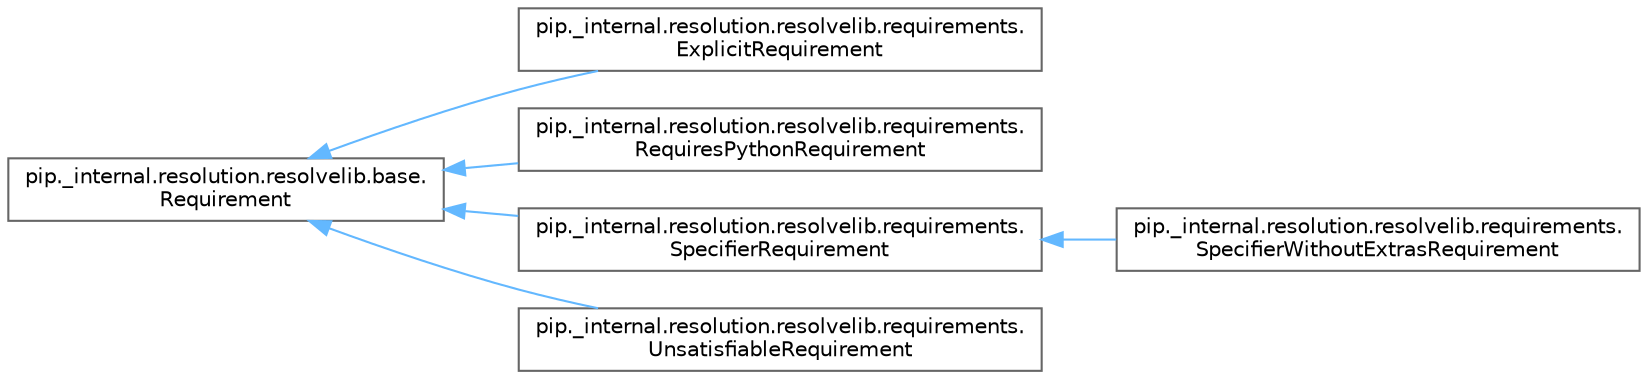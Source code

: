 digraph "Graphical Class Hierarchy"
{
 // LATEX_PDF_SIZE
  bgcolor="transparent";
  edge [fontname=Helvetica,fontsize=10,labelfontname=Helvetica,labelfontsize=10];
  node [fontname=Helvetica,fontsize=10,shape=box,height=0.2,width=0.4];
  rankdir="LR";
  Node0 [id="Node000000",label="pip._internal.resolution.resolvelib.base.\lRequirement",height=0.2,width=0.4,color="grey40", fillcolor="white", style="filled",URL="$de/db6/classpip_1_1__internal_1_1resolution_1_1resolvelib_1_1base_1_1Requirement.html",tooltip=" "];
  Node0 -> Node1 [id="edge4804_Node000000_Node000001",dir="back",color="steelblue1",style="solid",tooltip=" "];
  Node1 [id="Node000001",label="pip._internal.resolution.resolvelib.requirements.\lExplicitRequirement",height=0.2,width=0.4,color="grey40", fillcolor="white", style="filled",URL="$d4/dfa/classpip_1_1__internal_1_1resolution_1_1resolvelib_1_1requirements_1_1ExplicitRequirement.html",tooltip=" "];
  Node0 -> Node2 [id="edge4805_Node000000_Node000002",dir="back",color="steelblue1",style="solid",tooltip=" "];
  Node2 [id="Node000002",label="pip._internal.resolution.resolvelib.requirements.\lRequiresPythonRequirement",height=0.2,width=0.4,color="grey40", fillcolor="white", style="filled",URL="$d6/d05/classpip_1_1__internal_1_1resolution_1_1resolvelib_1_1requirements_1_1RequiresPythonRequirement.html",tooltip=" "];
  Node0 -> Node3 [id="edge4806_Node000000_Node000003",dir="back",color="steelblue1",style="solid",tooltip=" "];
  Node3 [id="Node000003",label="pip._internal.resolution.resolvelib.requirements.\lSpecifierRequirement",height=0.2,width=0.4,color="grey40", fillcolor="white", style="filled",URL="$d6/d53/classpip_1_1__internal_1_1resolution_1_1resolvelib_1_1requirements_1_1SpecifierRequirement.html",tooltip=" "];
  Node3 -> Node4 [id="edge4807_Node000003_Node000004",dir="back",color="steelblue1",style="solid",tooltip=" "];
  Node4 [id="Node000004",label="pip._internal.resolution.resolvelib.requirements.\lSpecifierWithoutExtrasRequirement",height=0.2,width=0.4,color="grey40", fillcolor="white", style="filled",URL="$d8/d69/classpip_1_1__internal_1_1resolution_1_1resolvelib_1_1requirements_1_1SpecifierWithoutExtrasRequirement.html",tooltip=" "];
  Node0 -> Node5 [id="edge4808_Node000000_Node000005",dir="back",color="steelblue1",style="solid",tooltip=" "];
  Node5 [id="Node000005",label="pip._internal.resolution.resolvelib.requirements.\lUnsatisfiableRequirement",height=0.2,width=0.4,color="grey40", fillcolor="white", style="filled",URL="$dd/d3f/classpip_1_1__internal_1_1resolution_1_1resolvelib_1_1requirements_1_1UnsatisfiableRequirement.html",tooltip=" "];
}
